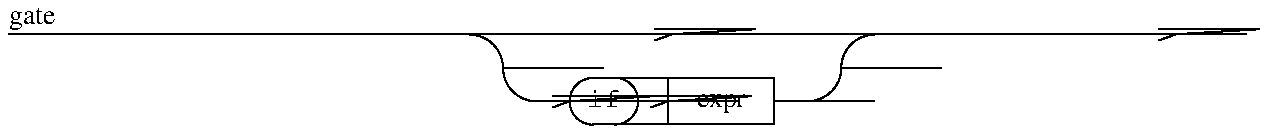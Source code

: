 .\"
.\"	cook - file construction tool
.\"	Copyright (C) 1997 Peter Miller;
.\"	All rights reserved.
.\"
.\"	This program is free software; you can redistribute it and/or modify
.\"	it under the terms of the GNU General Public License as published by
.\"	the Free Software Foundation; either version 2 of the License, or
.\"	(at your option) any later version.
.\"
.\"	This program is distributed in the hope that it will be useful,
.\"	but WITHOUT ANY WARRANTY; without even the implied warranty of
.\"	MERCHANTABILITY or FITNESS FOR A PARTICULAR PURPOSE.  See the
.\"	GNU General Public License for more details.
.\"
.\"	You should have received a copy of the GNU General Public License
.\"	along with this program; if not, write to the Free Software
.\"	Foundation, Inc., 59 Temple Place, Suite 330, Boston, MA 02111, USA.
.\"
.\" MANIFEST: lib/en/user-guide/lang.gate.pic
.\"
.PS
line from (0,10.3162) \
	then to (0.796167,10.3162)
"gate" ljust at (0,10.4002)
line from (0.796167,10.3162) \
	then to (0.944333,10.3162)
line from (0.944333,10.3162) \
	then to (2.30308,10.3162)
line from (2.30308,10.3162) \
	then to (3.31558,10.3162)
line from (3.23225,10.3439) \
	then to (3.31558,10.3162) \
	then to (3.23225,10.2884)
line from (3.31558,10.3162) \
	then to (4.32808,10.3162)
arc cw at (2.30308,10.1495) \
	rad 0.166667 \
	from (2.30308,10.3162) \
	to (2.46975,10.1495)
arc at (4.32808,10.1495) \
	rad 0.166667 \
	from (4.32808,10.3162) \
	to (4.16142,10.1495)
line from (2.46975,10.1495) \
	then to (2.46975,10.1495)
arc at (2.63642,10.1495) \
	rad 0.166667 \
	from (2.46975,10.1495) \
	to (2.63642,9.98284)
line from (4.16142,10.1495) \
	then to (4.16142,10.1495)
arc cw at (3.99475,10.1495) \
	rad 0.166667 \
	from (4.16142,10.1495) \
	to (3.99475,9.98284)
line from (2.63642,9.98284) \
	then to (2.80308,9.98284)
arc at (2.91975,9.98284) \
	rad 0.116667 \
	from (2.91975,10.0995) \
	to (2.91975,9.86617)
line from (2.91975,9.86617) \
	then to (3.02892,9.86617)
arc at (3.02892,9.98284) \
	rad 0.116667 \
	from (3.02892,9.86617) \
	to (3.02892,10.0995)
line from (3.02892,10.0995) \
	then to (2.91975,10.0995)
"\f[CW]if\fP" at (2.97433,9.98284)
line from (2.71975,10.0106) \
	then to (2.80308,9.98284) \
	then to (2.71975,9.95506)
line from (3.14558,9.98284) \
	then to (3.29375,9.98284)
line from (3.29375,9.86617) \
	then to (3.82808,9.86617) \
	then to (3.82808,10.0995) \
	then to (3.29375,10.0995) \
	then to (3.29375,9.86617)
"expr" at (3.56092,9.98284)
line from (3.21042,10.0106) \
	then to (3.29375,9.98284) \
	then to (3.21042,9.95506)
line from (3.82808,9.98284) \
	then to (3.99475,9.98284)
line from (4.32808,10.3162) \
	then to (5.68683,10.3162)
line from (5.68683,10.3162) \
	then to (5.835,10.3162)
line from (5.75167,10.3439) \
	then to (5.835,10.3162) \
	then to (5.75167,10.2884)
.PE
